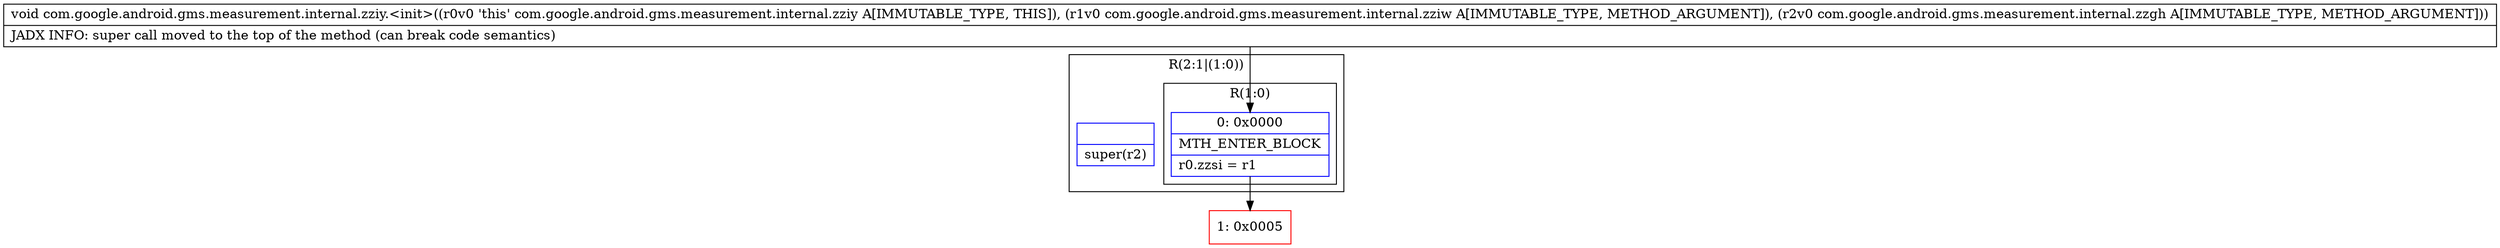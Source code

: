 digraph "CFG forcom.google.android.gms.measurement.internal.zziy.\<init\>(Lcom\/google\/android\/gms\/measurement\/internal\/zziw;Lcom\/google\/android\/gms\/measurement\/internal\/zzgh;)V" {
subgraph cluster_Region_1898760283 {
label = "R(2:1|(1:0))";
node [shape=record,color=blue];
Node_InsnContainer_905229631 [shape=record,label="{|super(r2)\l}"];
subgraph cluster_Region_1224191292 {
label = "R(1:0)";
node [shape=record,color=blue];
Node_0 [shape=record,label="{0\:\ 0x0000|MTH_ENTER_BLOCK\l|r0.zzsi = r1\l}"];
}
}
Node_1 [shape=record,color=red,label="{1\:\ 0x0005}"];
MethodNode[shape=record,label="{void com.google.android.gms.measurement.internal.zziy.\<init\>((r0v0 'this' com.google.android.gms.measurement.internal.zziy A[IMMUTABLE_TYPE, THIS]), (r1v0 com.google.android.gms.measurement.internal.zziw A[IMMUTABLE_TYPE, METHOD_ARGUMENT]), (r2v0 com.google.android.gms.measurement.internal.zzgh A[IMMUTABLE_TYPE, METHOD_ARGUMENT]))  | JADX INFO: super call moved to the top of the method (can break code semantics)\l}"];
MethodNode -> Node_0;
Node_0 -> Node_1;
}


